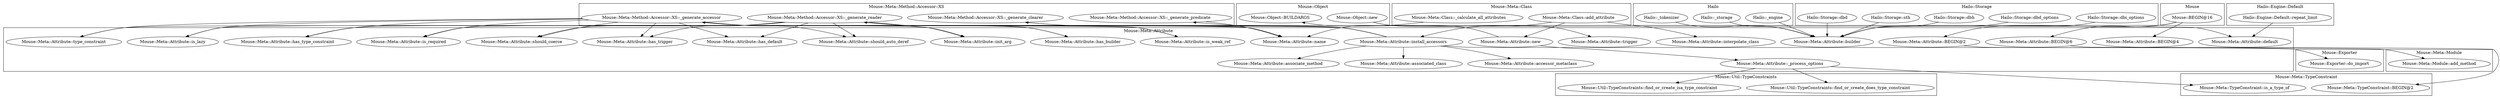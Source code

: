 digraph {
graph [overlap=false]
subgraph cluster_Mouse_Meta_Attribute {
	label="Mouse::Meta::Attribute";
	"Mouse::Meta::Attribute::is_weak_ref";
	"Mouse::Meta::Attribute::BEGIN@4";
	"Mouse::Meta::Attribute::init_arg";
	"Mouse::Meta::Attribute::accessor_metaclass";
	"Mouse::Meta::Attribute::_process_options";
	"Mouse::Meta::Attribute::interpolate_class";
	"Mouse::Meta::Attribute::BEGIN@2";
	"Mouse::Meta::Attribute::builder";
	"Mouse::Meta::Attribute::install_accessors";
	"Mouse::Meta::Attribute::trigger";
	"Mouse::Meta::Attribute::new";
	"Mouse::Meta::Attribute::name";
	"Mouse::Meta::Attribute::BEGIN@6";
	"Mouse::Meta::Attribute::default";
	"Mouse::Meta::Attribute::associate_method";
	"Mouse::Meta::Attribute::should_auto_deref";
	"Mouse::Meta::Attribute::has_default";
	"Mouse::Meta::Attribute::associated_class";
	"Mouse::Meta::Attribute::has_trigger";
	"Mouse::Meta::Attribute::should_coerce";
	"Mouse::Meta::Attribute::is_required";
	"Mouse::Meta::Attribute::has_type_constraint";
	"Mouse::Meta::Attribute::is_lazy";
	"Mouse::Meta::Attribute::type_constraint";
	"Mouse::Meta::Attribute::has_builder";
}
subgraph cluster_Mouse_Meta_Class {
	label="Mouse::Meta::Class";
	"Mouse::Meta::Class::add_attribute";
	"Mouse::Meta::Class::_calculate_all_attributes";
}
subgraph cluster_Mouse_Meta_TypeConstraint {
	label="Mouse::Meta::TypeConstraint";
	"Mouse::Meta::TypeConstraint::is_a_type_of";
	"Mouse::Meta::TypeConstraint::BEGIN@2";
}
subgraph cluster_Mouse_Util_TypeConstraints {
	label="Mouse::Util::TypeConstraints";
	"Mouse::Util::TypeConstraints::find_or_create_does_type_constraint";
	"Mouse::Util::TypeConstraints::find_or_create_isa_type_constraint";
}
subgraph cluster_Hailo {
	label="Hailo";
	"Hailo::_engine";
	"Hailo::_storage";
	"Hailo::_tokenizer";
}
subgraph cluster_Hailo_Storage {
	label="Hailo::Storage";
	"Hailo::Storage::dbd_options";
	"Hailo::Storage::dbh";
	"Hailo::Storage::sth";
	"Hailo::Storage::dbd";
	"Hailo::Storage::dbi_options";
}
subgraph cluster_Mouse_Meta_Method_Accessor_XS {
	label="Mouse::Meta::Method::Accessor::XS";
	"Mouse::Meta::Method::Accessor::XS::_generate_reader";
	"Mouse::Meta::Method::Accessor::XS::_generate_predicate";
	"Mouse::Meta::Method::Accessor::XS::_generate_accessor";
	"Mouse::Meta::Method::Accessor::XS::_generate_clearer";
}
subgraph cluster_Mouse {
	label="Mouse";
	"Mouse::BEGIN@16";
}
subgraph cluster_Mouse_Object {
	label="Mouse::Object";
	"Mouse::Object::BUILDARGS";
	"Mouse::Object::new";
}
subgraph cluster_Mouse_Exporter {
	label="Mouse::Exporter";
	"Mouse::Exporter::do_import";
}
subgraph cluster_Hailo_Engine_Default {
	label="Hailo::Engine::Default";
	"Hailo::Engine::Default::repeat_limit";
}
subgraph cluster_Mouse_Meta_Module {
	label="Mouse::Meta::Module";
	"Mouse::Meta::Module::add_method";
}
"Mouse::BEGIN@16" -> "Mouse::Meta::Attribute::BEGIN@4";
"Mouse::BEGIN@16" -> "Mouse::Meta::Attribute::BEGIN@2";
"Mouse::Object::new" -> "Mouse::Meta::Attribute::trigger";
"Mouse::Meta::Method::Accessor::XS::_generate_reader" -> "Mouse::Meta::Attribute::name";
"Mouse::Meta::Method::Accessor::XS::_generate_predicate" -> "Mouse::Meta::Attribute::name";
"Mouse::Meta::Method::Accessor::XS::_generate_accessor" -> "Mouse::Meta::Attribute::name";
"Mouse::Meta::Method::Accessor::XS::_generate_clearer" -> "Mouse::Meta::Attribute::name";
"Mouse::Meta::Class::_calculate_all_attributes" -> "Mouse::Meta::Attribute::name";
"Mouse::Object::new" -> "Mouse::Meta::Attribute::default";
"Hailo::Engine::Default::repeat_limit" -> "Mouse::Meta::Attribute::default";
"Mouse::Meta::Attribute::install_accessors" -> "Mouse::Meta::Attribute::associate_method";
"Mouse::Meta::Method::Accessor::XS::_generate_reader" -> "Mouse::Meta::Attribute::should_auto_deref";
"Mouse::Meta::Method::Accessor::XS::_generate_accessor" -> "Mouse::Meta::Attribute::should_auto_deref";
"Mouse::Meta::Method::Accessor::XS::_generate_reader" -> "Mouse::Meta::Attribute::has_default";
"Mouse::Meta::Method::Accessor::XS::_generate_accessor" -> "Mouse::Meta::Attribute::has_default";
"Mouse::Meta::Method::Accessor::XS::_generate_reader" -> "Mouse::Meta::Attribute::should_coerce";
"Mouse::Meta::Method::Accessor::XS::_generate_accessor" -> "Mouse::Meta::Attribute::should_coerce";
"Mouse::Meta::Attribute::install_accessors" -> "Mouse::Meta::Module::add_method";
"Mouse::Meta::Method::Accessor::XS::_generate_reader" -> "Mouse::Meta::Attribute::is_lazy";
"Mouse::Meta::Method::Accessor::XS::_generate_accessor" -> "Mouse::Meta::Attribute::is_lazy";
"Mouse::Meta::Method::Accessor::XS::_generate_reader" -> "Mouse::Meta::Attribute::is_weak_ref";
"Mouse::Meta::Method::Accessor::XS::_generate_accessor" -> "Mouse::Meta::Attribute::is_weak_ref";
"Mouse::Meta::Attribute::new" -> "Mouse::Meta::Attribute::_process_options";
"Mouse::Meta::Attribute::install_accessors" -> "Mouse::Meta::Method::Accessor::XS::_generate_reader";
"Mouse::Meta::Attribute::_process_options" -> "Mouse::Meta::TypeConstraint::is_a_type_of";
"Mouse::Meta::Attribute::install_accessors" -> "Mouse::Meta::Method::Accessor::XS::_generate_accessor";
"Mouse::Meta::Method::Accessor::XS::_generate_reader" -> "Mouse::Meta::Attribute::has_builder";
"Mouse::Meta::Method::Accessor::XS::_generate_accessor" -> "Mouse::Meta::Attribute::has_builder";
"Mouse::Meta::Attribute::BEGIN@6" -> "Mouse::Meta::TypeConstraint::BEGIN@2";
"Mouse::Meta::Attribute::_process_options" -> "Mouse::Util::TypeConstraints::find_or_create_isa_type_constraint";
"Mouse::Meta::Class::add_attribute" -> "Mouse::Meta::Attribute::install_accessors";
"Mouse::Meta::Class::add_attribute" -> "Mouse::Meta::Attribute::new";
"Mouse::BEGIN@16" -> "Mouse::Meta::Attribute::BEGIN@6";
"Mouse::Meta::Attribute::install_accessors" -> "Mouse::Meta::Attribute::associated_class";
"Mouse::Meta::Method::Accessor::XS::_generate_reader" -> "Mouse::Meta::Attribute::has_trigger";
"Mouse::Meta::Method::Accessor::XS::_generate_accessor" -> "Mouse::Meta::Attribute::has_trigger";
"Mouse::Meta::Method::Accessor::XS::_generate_reader" -> "Mouse::Meta::Attribute::has_type_constraint";
"Mouse::Meta::Method::Accessor::XS::_generate_accessor" -> "Mouse::Meta::Attribute::has_type_constraint";
"Mouse::Meta::Method::Accessor::XS::_generate_reader" -> "Mouse::Meta::Attribute::is_required";
"Mouse::Meta::Method::Accessor::XS::_generate_accessor" -> "Mouse::Meta::Attribute::is_required";
"Mouse::Meta::Attribute::BEGIN@2" -> "Mouse::Exporter::do_import";
"Mouse::Meta::Attribute::new" -> "Mouse::Object::BUILDARGS";
"Mouse::Meta::Method::Accessor::XS::_generate_reader" -> "Mouse::Meta::Attribute::init_arg";
"Mouse::Meta::Method::Accessor::XS::_generate_accessor" -> "Mouse::Meta::Attribute::init_arg";
"Mouse::Meta::Attribute::install_accessors" -> "Mouse::Meta::Attribute::accessor_metaclass";
"Mouse::Meta::Class::add_attribute" -> "Mouse::Meta::Attribute::interpolate_class";
"Hailo::Storage::sth" -> "Mouse::Meta::Attribute::builder";
"Hailo::Storage::dbh" -> "Mouse::Meta::Attribute::builder";
"Hailo::Storage::dbi_options" -> "Mouse::Meta::Attribute::builder";
"Hailo::Storage::dbd" -> "Mouse::Meta::Attribute::builder";
"Hailo::Storage::dbd_options" -> "Mouse::Meta::Attribute::builder";
"Hailo::_tokenizer" -> "Mouse::Meta::Attribute::builder";
"Hailo::_storage" -> "Mouse::Meta::Attribute::builder";
"Hailo::_engine" -> "Mouse::Meta::Attribute::builder";
"Mouse::Meta::Attribute::_process_options" -> "Mouse::Util::TypeConstraints::find_or_create_does_type_constraint";
"Mouse::Meta::Attribute::install_accessors" -> "Mouse::Meta::Method::Accessor::XS::_generate_clearer";
"Mouse::Meta::Attribute::install_accessors" -> "Mouse::Meta::Method::Accessor::XS::_generate_predicate";
"Mouse::Meta::Method::Accessor::XS::_generate_reader" -> "Mouse::Meta::Attribute::type_constraint";
"Mouse::Meta::Method::Accessor::XS::_generate_accessor" -> "Mouse::Meta::Attribute::type_constraint";
}
